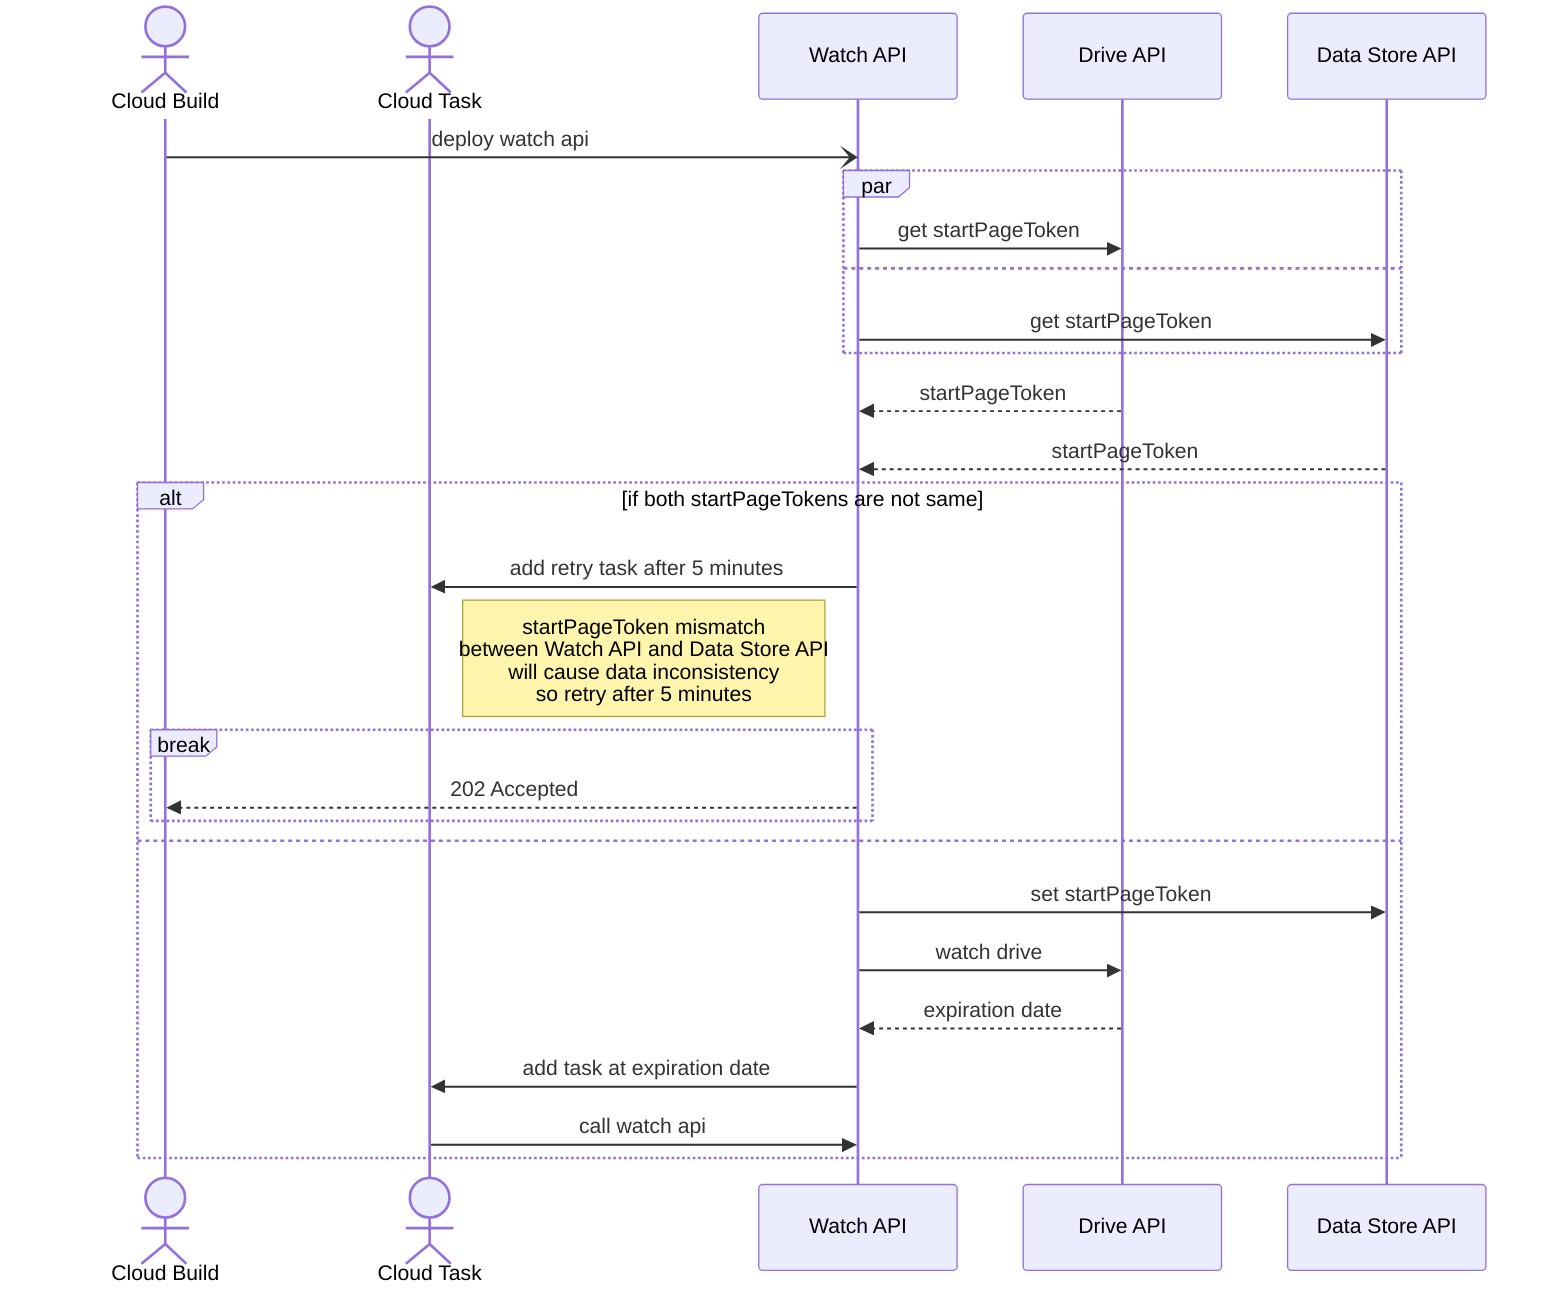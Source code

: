 ---
id: 99e36072-d15c-4d55-8eed-881d6c9224be
---
sequenceDiagram
  actor Cloud Build
  actor Cloud Task
  participant Watch API
  participant Drive API
  participant Data Store API
  
  Cloud Build  -) Watch API: deploy watch api
  
  par 
    Watch API ->> Drive API: get startPageToken
  and
    Watch API ->> Data Store API: get startPageToken
  end
    Drive API -->> Watch API: startPageToken
    Data Store API -->> Watch API: startPageToken
  
  alt if both startPageTokens are not same
    Watch API ->> Cloud Task: add retry task after 5 minutes
    note left of Watch API: startPageToken mismatch<br>between Watch API and Data Store API<br>will cause data inconsistency<br>so retry after 5 minutes
    break
      Watch API -->> Cloud Build: 202 Accepted
    end
  else
    Watch API ->> Data Store API: set startPageToken
    Watch API ->> Drive API: watch drive
    Drive API -->> Watch API: expiration date
    Watch API ->> Cloud Task: add task at expiration date
    Cloud Task ->> Watch API: call watch api
  end